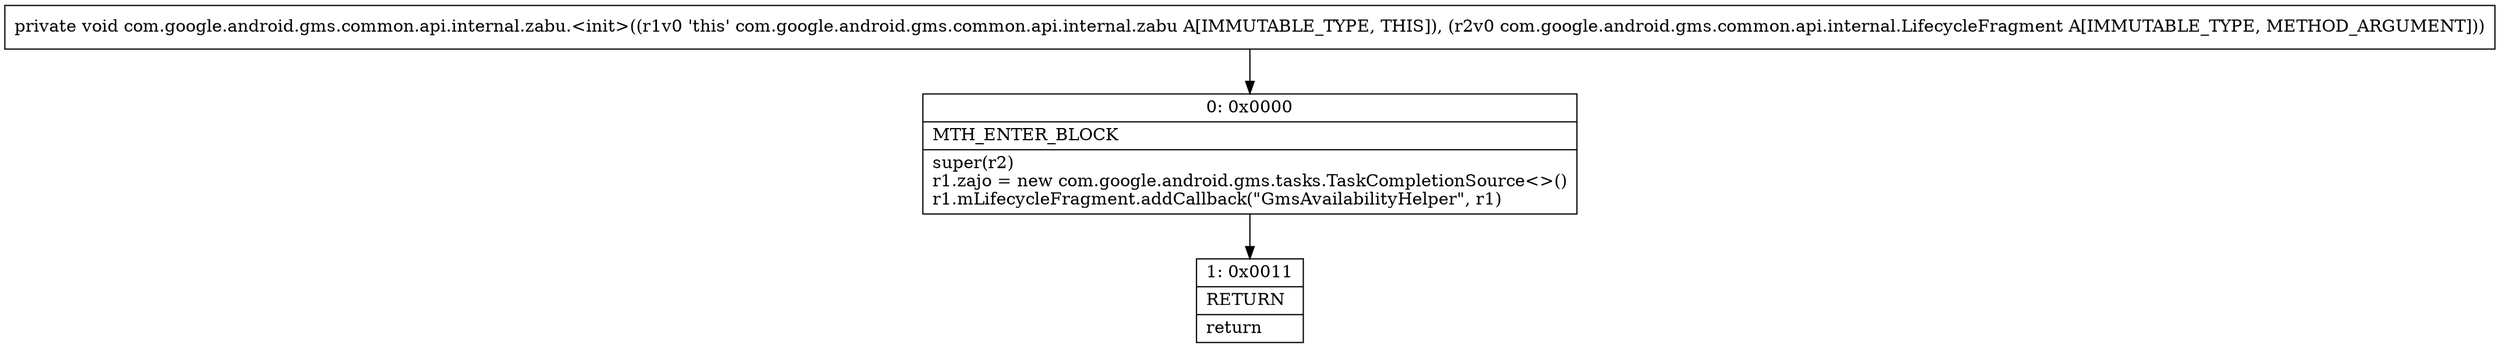 digraph "CFG forcom.google.android.gms.common.api.internal.zabu.\<init\>(Lcom\/google\/android\/gms\/common\/api\/internal\/LifecycleFragment;)V" {
Node_0 [shape=record,label="{0\:\ 0x0000|MTH_ENTER_BLOCK\l|super(r2)\lr1.zajo = new com.google.android.gms.tasks.TaskCompletionSource\<\>()\lr1.mLifecycleFragment.addCallback(\"GmsAvailabilityHelper\", r1)\l}"];
Node_1 [shape=record,label="{1\:\ 0x0011|RETURN\l|return\l}"];
MethodNode[shape=record,label="{private void com.google.android.gms.common.api.internal.zabu.\<init\>((r1v0 'this' com.google.android.gms.common.api.internal.zabu A[IMMUTABLE_TYPE, THIS]), (r2v0 com.google.android.gms.common.api.internal.LifecycleFragment A[IMMUTABLE_TYPE, METHOD_ARGUMENT])) }"];
MethodNode -> Node_0;
Node_0 -> Node_1;
}

